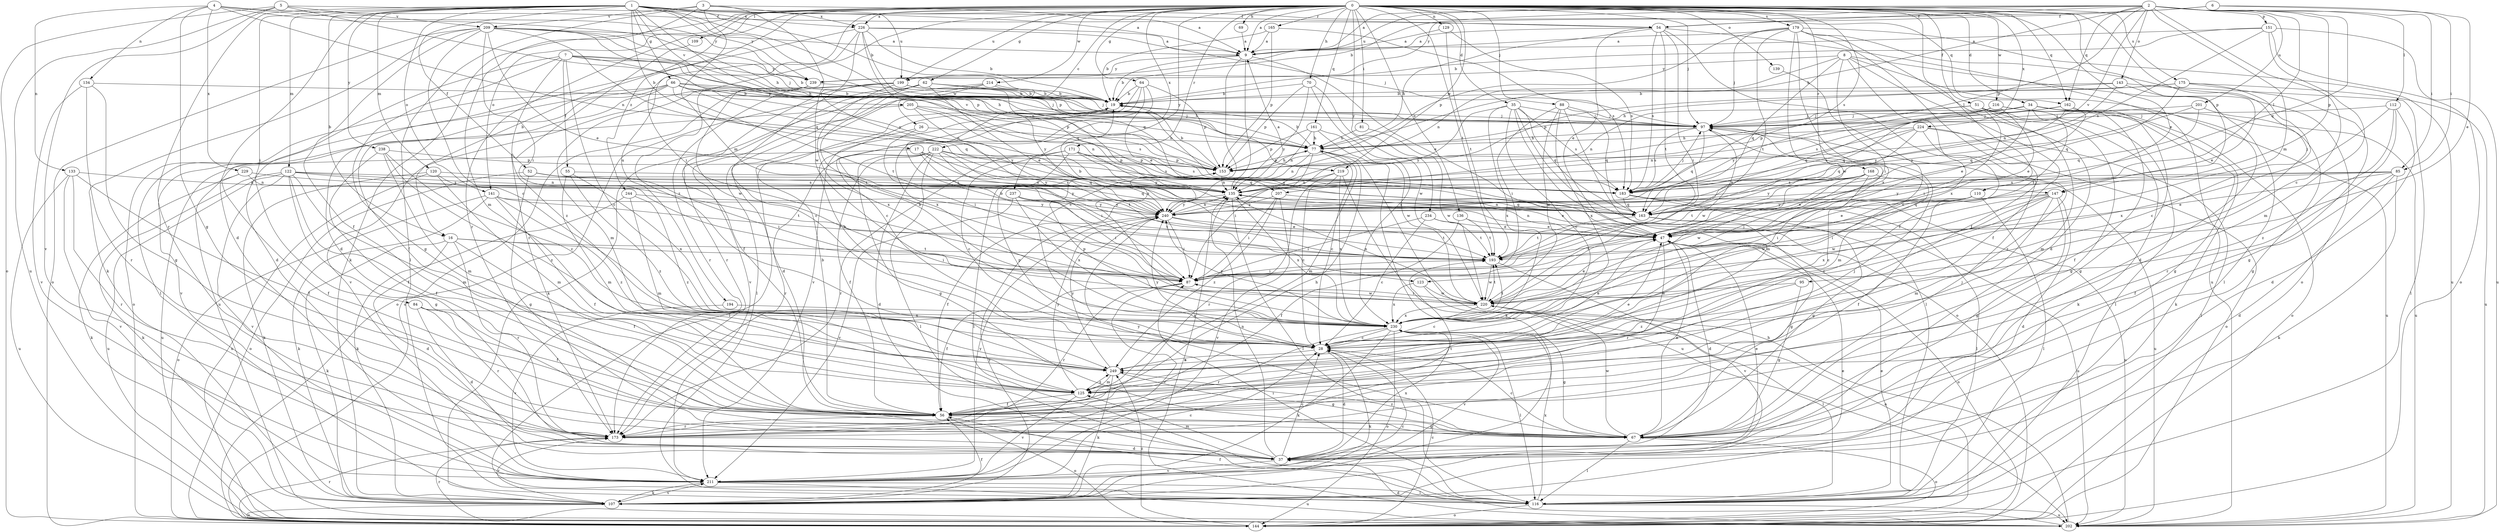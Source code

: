 strict digraph  {
0;
1;
2;
3;
4;
5;
6;
7;
8;
9;
16;
17;
19;
26;
28;
34;
35;
37;
47;
51;
52;
54;
55;
56;
62;
64;
66;
67;
69;
70;
77;
81;
84;
85;
87;
88;
95;
97;
107;
109;
110;
112;
116;
120;
122;
123;
125;
129;
133;
134;
135;
136;
139;
141;
143;
144;
147;
151;
153;
161;
162;
163;
165;
168;
171;
173;
175;
179;
183;
193;
194;
199;
201;
202;
205;
207;
209;
211;
214;
216;
219;
220;
222;
224;
226;
229;
230;
234;
237;
238;
239;
240;
244;
249;
0 -> 9  [label=a];
0 -> 16  [label=b];
0 -> 26  [label=c];
0 -> 34  [label=d];
0 -> 35  [label=d];
0 -> 47  [label=e];
0 -> 51  [label=f];
0 -> 62  [label=g];
0 -> 64  [label=g];
0 -> 69  [label=h];
0 -> 70  [label=h];
0 -> 81  [label=i];
0 -> 88  [label=j];
0 -> 95  [label=j];
0 -> 97  [label=j];
0 -> 107  [label=k];
0 -> 109  [label=l];
0 -> 110  [label=l];
0 -> 129  [label=n];
0 -> 136  [label=o];
0 -> 139  [label=o];
0 -> 141  [label=o];
0 -> 147  [label=p];
0 -> 161  [label=q];
0 -> 162  [label=q];
0 -> 165  [label=r];
0 -> 168  [label=r];
0 -> 171  [label=r];
0 -> 173  [label=r];
0 -> 175  [label=s];
0 -> 179  [label=s];
0 -> 183  [label=s];
0 -> 193  [label=t];
0 -> 194  [label=u];
0 -> 199  [label=u];
0 -> 214  [label=w];
0 -> 216  [label=w];
0 -> 219  [label=w];
0 -> 222  [label=x];
0 -> 224  [label=x];
0 -> 226  [label=x];
0 -> 234  [label=y];
0 -> 237  [label=y];
0 -> 244  [label=z];
0 -> 249  [label=z];
1 -> 16  [label=b];
1 -> 17  [label=b];
1 -> 19  [label=b];
1 -> 37  [label=d];
1 -> 52  [label=f];
1 -> 54  [label=f];
1 -> 66  [label=g];
1 -> 84  [label=i];
1 -> 120  [label=m];
1 -> 122  [label=m];
1 -> 141  [label=o];
1 -> 147  [label=p];
1 -> 162  [label=q];
1 -> 173  [label=r];
1 -> 199  [label=u];
1 -> 205  [label=v];
1 -> 207  [label=v];
1 -> 219  [label=w];
1 -> 226  [label=x];
1 -> 238  [label=y];
1 -> 239  [label=y];
2 -> 9  [label=a];
2 -> 19  [label=b];
2 -> 28  [label=c];
2 -> 54  [label=f];
2 -> 77  [label=h];
2 -> 85  [label=i];
2 -> 110  [label=l];
2 -> 112  [label=l];
2 -> 123  [label=m];
2 -> 143  [label=o];
2 -> 147  [label=p];
2 -> 151  [label=p];
2 -> 153  [label=p];
2 -> 162  [label=q];
2 -> 163  [label=q];
2 -> 199  [label=u];
2 -> 201  [label=u];
2 -> 207  [label=v];
3 -> 9  [label=a];
3 -> 116  [label=l];
3 -> 123  [label=m];
3 -> 125  [label=m];
3 -> 209  [label=v];
3 -> 220  [label=w];
3 -> 226  [label=x];
4 -> 54  [label=f];
4 -> 67  [label=g];
4 -> 77  [label=h];
4 -> 133  [label=n];
4 -> 134  [label=n];
4 -> 135  [label=n];
4 -> 229  [label=x];
4 -> 239  [label=y];
5 -> 9  [label=a];
5 -> 144  [label=o];
5 -> 153  [label=p];
5 -> 202  [label=u];
5 -> 209  [label=v];
5 -> 211  [label=v];
6 -> 47  [label=e];
6 -> 54  [label=f];
6 -> 85  [label=i];
6 -> 239  [label=y];
7 -> 19  [label=b];
7 -> 28  [label=c];
7 -> 37  [label=d];
7 -> 55  [label=f];
7 -> 67  [label=g];
7 -> 77  [label=h];
7 -> 163  [label=q];
7 -> 239  [label=y];
7 -> 249  [label=z];
8 -> 37  [label=d];
8 -> 56  [label=f];
8 -> 87  [label=i];
8 -> 116  [label=l];
8 -> 135  [label=n];
8 -> 163  [label=q];
8 -> 230  [label=x];
8 -> 239  [label=y];
9 -> 19  [label=b];
9 -> 28  [label=c];
9 -> 47  [label=e];
9 -> 230  [label=x];
9 -> 239  [label=y];
16 -> 37  [label=d];
16 -> 56  [label=f];
16 -> 87  [label=i];
16 -> 107  [label=k];
16 -> 173  [label=r];
16 -> 193  [label=t];
17 -> 153  [label=p];
17 -> 163  [label=q];
17 -> 193  [label=t];
17 -> 202  [label=u];
17 -> 240  [label=y];
19 -> 97  [label=j];
26 -> 77  [label=h];
26 -> 87  [label=i];
26 -> 116  [label=l];
28 -> 19  [label=b];
28 -> 37  [label=d];
28 -> 47  [label=e];
28 -> 107  [label=k];
28 -> 153  [label=p];
28 -> 240  [label=y];
28 -> 249  [label=z];
34 -> 47  [label=e];
34 -> 56  [label=f];
34 -> 67  [label=g];
34 -> 97  [label=j];
34 -> 107  [label=k];
34 -> 163  [label=q];
34 -> 193  [label=t];
34 -> 202  [label=u];
34 -> 240  [label=y];
35 -> 28  [label=c];
35 -> 97  [label=j];
35 -> 116  [label=l];
35 -> 144  [label=o];
35 -> 163  [label=q];
35 -> 183  [label=s];
35 -> 230  [label=x];
35 -> 240  [label=y];
37 -> 28  [label=c];
37 -> 47  [label=e];
37 -> 125  [label=m];
37 -> 135  [label=n];
37 -> 211  [label=v];
37 -> 230  [label=x];
47 -> 19  [label=b];
47 -> 37  [label=d];
47 -> 135  [label=n];
47 -> 144  [label=o];
47 -> 173  [label=r];
47 -> 193  [label=t];
51 -> 67  [label=g];
51 -> 87  [label=i];
51 -> 97  [label=j];
51 -> 107  [label=k];
51 -> 116  [label=l];
51 -> 125  [label=m];
51 -> 135  [label=n];
52 -> 67  [label=g];
52 -> 87  [label=i];
52 -> 135  [label=n];
52 -> 144  [label=o];
52 -> 163  [label=q];
54 -> 9  [label=a];
54 -> 47  [label=e];
54 -> 56  [label=f];
54 -> 77  [label=h];
54 -> 87  [label=i];
54 -> 183  [label=s];
54 -> 193  [label=t];
54 -> 202  [label=u];
55 -> 125  [label=m];
55 -> 183  [label=s];
55 -> 230  [label=x];
55 -> 249  [label=z];
56 -> 19  [label=b];
56 -> 67  [label=g];
56 -> 77  [label=h];
56 -> 97  [label=j];
56 -> 144  [label=o];
56 -> 173  [label=r];
62 -> 19  [label=b];
62 -> 47  [label=e];
62 -> 87  [label=i];
62 -> 144  [label=o];
62 -> 173  [label=r];
62 -> 240  [label=y];
64 -> 19  [label=b];
64 -> 28  [label=c];
64 -> 47  [label=e];
64 -> 153  [label=p];
64 -> 211  [label=v];
64 -> 230  [label=x];
66 -> 19  [label=b];
66 -> 56  [label=f];
66 -> 97  [label=j];
66 -> 116  [label=l];
66 -> 135  [label=n];
66 -> 144  [label=o];
66 -> 153  [label=p];
66 -> 163  [label=q];
66 -> 193  [label=t];
66 -> 202  [label=u];
67 -> 28  [label=c];
67 -> 47  [label=e];
67 -> 97  [label=j];
67 -> 116  [label=l];
67 -> 144  [label=o];
67 -> 220  [label=w];
67 -> 240  [label=y];
67 -> 249  [label=z];
69 -> 9  [label=a];
70 -> 19  [label=b];
70 -> 153  [label=p];
70 -> 220  [label=w];
70 -> 230  [label=x];
70 -> 240  [label=y];
77 -> 19  [label=b];
77 -> 28  [label=c];
77 -> 87  [label=i];
77 -> 125  [label=m];
77 -> 135  [label=n];
77 -> 153  [label=p];
81 -> 77  [label=h];
81 -> 220  [label=w];
84 -> 37  [label=d];
84 -> 56  [label=f];
84 -> 173  [label=r];
84 -> 230  [label=x];
85 -> 37  [label=d];
85 -> 47  [label=e];
85 -> 56  [label=f];
85 -> 107  [label=k];
85 -> 135  [label=n];
85 -> 183  [label=s];
85 -> 240  [label=y];
87 -> 19  [label=b];
87 -> 56  [label=f];
87 -> 173  [label=r];
87 -> 211  [label=v];
87 -> 220  [label=w];
88 -> 87  [label=i];
88 -> 97  [label=j];
88 -> 125  [label=m];
88 -> 163  [label=q];
88 -> 220  [label=w];
88 -> 230  [label=x];
95 -> 67  [label=g];
95 -> 220  [label=w];
95 -> 249  [label=z];
97 -> 77  [label=h];
97 -> 125  [label=m];
97 -> 163  [label=q];
97 -> 183  [label=s];
97 -> 220  [label=w];
107 -> 28  [label=c];
107 -> 47  [label=e];
107 -> 56  [label=f];
107 -> 144  [label=o];
107 -> 173  [label=r];
107 -> 211  [label=v];
107 -> 240  [label=y];
109 -> 173  [label=r];
110 -> 47  [label=e];
110 -> 56  [label=f];
110 -> 87  [label=i];
110 -> 116  [label=l];
110 -> 220  [label=w];
110 -> 240  [label=y];
112 -> 37  [label=d];
112 -> 97  [label=j];
112 -> 173  [label=r];
112 -> 230  [label=x];
112 -> 249  [label=z];
116 -> 47  [label=e];
116 -> 56  [label=f];
116 -> 87  [label=i];
116 -> 144  [label=o];
116 -> 202  [label=u];
116 -> 230  [label=x];
120 -> 107  [label=k];
120 -> 125  [label=m];
120 -> 183  [label=s];
120 -> 193  [label=t];
120 -> 202  [label=u];
122 -> 56  [label=f];
122 -> 67  [label=g];
122 -> 107  [label=k];
122 -> 125  [label=m];
122 -> 135  [label=n];
122 -> 183  [label=s];
122 -> 202  [label=u];
122 -> 211  [label=v];
122 -> 240  [label=y];
123 -> 144  [label=o];
123 -> 220  [label=w];
123 -> 230  [label=x];
125 -> 56  [label=f];
125 -> 211  [label=v];
125 -> 240  [label=y];
125 -> 249  [label=z];
129 -> 9  [label=a];
129 -> 183  [label=s];
129 -> 193  [label=t];
133 -> 56  [label=f];
133 -> 135  [label=n];
133 -> 173  [label=r];
133 -> 202  [label=u];
133 -> 211  [label=v];
134 -> 19  [label=b];
134 -> 67  [label=g];
134 -> 173  [label=r];
134 -> 211  [label=v];
135 -> 9  [label=a];
135 -> 56  [label=f];
135 -> 116  [label=l];
135 -> 163  [label=q];
135 -> 230  [label=x];
135 -> 240  [label=y];
136 -> 47  [label=e];
136 -> 56  [label=f];
136 -> 193  [label=t];
139 -> 28  [label=c];
141 -> 56  [label=f];
141 -> 107  [label=k];
141 -> 144  [label=o];
141 -> 193  [label=t];
141 -> 240  [label=y];
141 -> 249  [label=z];
143 -> 19  [label=b];
143 -> 47  [label=e];
143 -> 77  [label=h];
143 -> 116  [label=l];
143 -> 135  [label=n];
144 -> 28  [label=c];
144 -> 173  [label=r];
144 -> 249  [label=z];
147 -> 28  [label=c];
147 -> 37  [label=d];
147 -> 67  [label=g];
147 -> 87  [label=i];
147 -> 125  [label=m];
147 -> 163  [label=q];
147 -> 220  [label=w];
147 -> 230  [label=x];
151 -> 9  [label=a];
151 -> 19  [label=b];
151 -> 125  [label=m];
151 -> 144  [label=o];
151 -> 183  [label=s];
151 -> 202  [label=u];
153 -> 19  [label=b];
153 -> 77  [label=h];
153 -> 135  [label=n];
161 -> 77  [label=h];
161 -> 107  [label=k];
161 -> 135  [label=n];
161 -> 153  [label=p];
161 -> 220  [label=w];
162 -> 67  [label=g];
162 -> 97  [label=j];
162 -> 163  [label=q];
162 -> 183  [label=s];
162 -> 240  [label=y];
163 -> 67  [label=g];
163 -> 135  [label=n];
163 -> 193  [label=t];
163 -> 202  [label=u];
165 -> 9  [label=a];
165 -> 19  [label=b];
165 -> 153  [label=p];
165 -> 183  [label=s];
168 -> 28  [label=c];
168 -> 47  [label=e];
168 -> 183  [label=s];
168 -> 193  [label=t];
168 -> 202  [label=u];
168 -> 220  [label=w];
168 -> 240  [label=y];
171 -> 28  [label=c];
171 -> 116  [label=l];
171 -> 153  [label=p];
171 -> 163  [label=q];
171 -> 173  [label=r];
171 -> 183  [label=s];
171 -> 240  [label=y];
173 -> 37  [label=d];
173 -> 193  [label=t];
175 -> 19  [label=b];
175 -> 28  [label=c];
175 -> 67  [label=g];
175 -> 153  [label=p];
175 -> 163  [label=q];
175 -> 202  [label=u];
179 -> 9  [label=a];
179 -> 37  [label=d];
179 -> 56  [label=f];
179 -> 97  [label=j];
179 -> 144  [label=o];
179 -> 153  [label=p];
179 -> 193  [label=t];
179 -> 202  [label=u];
179 -> 220  [label=w];
179 -> 230  [label=x];
183 -> 67  [label=g];
183 -> 97  [label=j];
183 -> 116  [label=l];
183 -> 163  [label=q];
183 -> 202  [label=u];
193 -> 87  [label=i];
193 -> 211  [label=v];
193 -> 220  [label=w];
194 -> 211  [label=v];
194 -> 230  [label=x];
199 -> 19  [label=b];
199 -> 28  [label=c];
199 -> 56  [label=f];
199 -> 77  [label=h];
199 -> 97  [label=j];
199 -> 144  [label=o];
199 -> 173  [label=r];
199 -> 230  [label=x];
201 -> 97  [label=j];
201 -> 163  [label=q];
201 -> 202  [label=u];
201 -> 240  [label=y];
202 -> 37  [label=d];
202 -> 77  [label=h];
202 -> 135  [label=n];
202 -> 173  [label=r];
205 -> 97  [label=j];
205 -> 135  [label=n];
205 -> 183  [label=s];
205 -> 211  [label=v];
205 -> 240  [label=y];
207 -> 47  [label=e];
207 -> 87  [label=i];
207 -> 211  [label=v];
207 -> 240  [label=y];
207 -> 249  [label=z];
209 -> 9  [label=a];
209 -> 28  [label=c];
209 -> 47  [label=e];
209 -> 56  [label=f];
209 -> 77  [label=h];
209 -> 87  [label=i];
209 -> 97  [label=j];
209 -> 107  [label=k];
209 -> 144  [label=o];
209 -> 153  [label=p];
209 -> 163  [label=q];
211 -> 28  [label=c];
211 -> 107  [label=k];
211 -> 116  [label=l];
211 -> 202  [label=u];
211 -> 240  [label=y];
214 -> 19  [label=b];
214 -> 37  [label=d];
214 -> 107  [label=k];
214 -> 116  [label=l];
214 -> 211  [label=v];
216 -> 47  [label=e];
216 -> 67  [label=g];
216 -> 97  [label=j];
216 -> 144  [label=o];
216 -> 153  [label=p];
216 -> 163  [label=q];
219 -> 28  [label=c];
219 -> 135  [label=n];
219 -> 173  [label=r];
219 -> 202  [label=u];
219 -> 230  [label=x];
220 -> 19  [label=b];
220 -> 28  [label=c];
220 -> 47  [label=e];
220 -> 87  [label=i];
220 -> 116  [label=l];
220 -> 135  [label=n];
220 -> 193  [label=t];
220 -> 230  [label=x];
222 -> 37  [label=d];
222 -> 56  [label=f];
222 -> 67  [label=g];
222 -> 87  [label=i];
222 -> 116  [label=l];
222 -> 153  [label=p];
222 -> 173  [label=r];
222 -> 183  [label=s];
222 -> 240  [label=y];
224 -> 77  [label=h];
224 -> 116  [label=l];
224 -> 135  [label=n];
224 -> 144  [label=o];
224 -> 163  [label=q];
224 -> 183  [label=s];
224 -> 249  [label=z];
226 -> 9  [label=a];
226 -> 19  [label=b];
226 -> 37  [label=d];
226 -> 87  [label=i];
226 -> 97  [label=j];
226 -> 135  [label=n];
226 -> 163  [label=q];
226 -> 240  [label=y];
229 -> 56  [label=f];
229 -> 107  [label=k];
229 -> 135  [label=n];
229 -> 183  [label=s];
230 -> 28  [label=c];
230 -> 67  [label=g];
230 -> 97  [label=j];
230 -> 107  [label=k];
230 -> 116  [label=l];
230 -> 144  [label=o];
230 -> 153  [label=p];
230 -> 173  [label=r];
230 -> 193  [label=t];
230 -> 211  [label=v];
230 -> 240  [label=y];
234 -> 28  [label=c];
234 -> 47  [label=e];
234 -> 87  [label=i];
234 -> 193  [label=t];
237 -> 87  [label=i];
237 -> 193  [label=t];
237 -> 211  [label=v];
237 -> 230  [label=x];
237 -> 240  [label=y];
238 -> 28  [label=c];
238 -> 56  [label=f];
238 -> 125  [label=m];
238 -> 153  [label=p];
238 -> 249  [label=z];
239 -> 19  [label=b];
239 -> 125  [label=m];
239 -> 211  [label=v];
239 -> 220  [label=w];
240 -> 47  [label=e];
240 -> 87  [label=i];
240 -> 135  [label=n];
240 -> 193  [label=t];
244 -> 107  [label=k];
244 -> 125  [label=m];
244 -> 240  [label=y];
244 -> 249  [label=z];
249 -> 47  [label=e];
249 -> 67  [label=g];
249 -> 107  [label=k];
249 -> 125  [label=m];
249 -> 240  [label=y];
}

